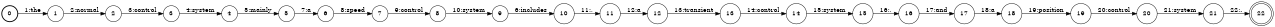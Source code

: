 digraph FST {
rankdir = LR;
size = "8.5,11";
label = "";
center = 1;
orientation = Portrait;
ranksep = "0.4";
nodesep = "0.25";
0 [label = "0", shape = circle, style = bold, fontsize = 14]
	0 -> 1 [label = "1:the", fontsize = 14];
1 [label = "1", shape = circle, style = solid, fontsize = 14]
	1 -> 2 [label = "2:normal", fontsize = 14];
2 [label = "2", shape = circle, style = solid, fontsize = 14]
	2 -> 3 [label = "3:control", fontsize = 14];
3 [label = "3", shape = circle, style = solid, fontsize = 14]
	3 -> 4 [label = "4:system", fontsize = 14];
4 [label = "4", shape = circle, style = solid, fontsize = 14]
	4 -> 5 [label = "5:mainly", fontsize = 14];
5 [label = "5", shape = circle, style = solid, fontsize = 14]
	5 -> 6 [label = "7:a", fontsize = 14];
6 [label = "6", shape = circle, style = solid, fontsize = 14]
	6 -> 7 [label = "8:speed", fontsize = 14];
7 [label = "7", shape = circle, style = solid, fontsize = 14]
	7 -> 8 [label = "9:control", fontsize = 14];
8 [label = "8", shape = circle, style = solid, fontsize = 14]
	8 -> 9 [label = "10:system", fontsize = 14];
9 [label = "9", shape = circle, style = solid, fontsize = 14]
	9 -> 10 [label = "6:includes", fontsize = 14];
10 [label = "10", shape = circle, style = solid, fontsize = 14]
	10 -> 11 [label = "11:,", fontsize = 14];
11 [label = "11", shape = circle, style = solid, fontsize = 14]
	11 -> 12 [label = "12:a", fontsize = 14];
12 [label = "12", shape = circle, style = solid, fontsize = 14]
	12 -> 13 [label = "13:transient", fontsize = 14];
13 [label = "13", shape = circle, style = solid, fontsize = 14]
	13 -> 14 [label = "14:control", fontsize = 14];
14 [label = "14", shape = circle, style = solid, fontsize = 14]
	14 -> 15 [label = "15:system", fontsize = 14];
15 [label = "15", shape = circle, style = solid, fontsize = 14]
	15 -> 16 [label = "16:,", fontsize = 14];
16 [label = "16", shape = circle, style = solid, fontsize = 14]
	16 -> 17 [label = "17:and", fontsize = 14];
17 [label = "17", shape = circle, style = solid, fontsize = 14]
	17 -> 18 [label = "18:a", fontsize = 14];
18 [label = "18", shape = circle, style = solid, fontsize = 14]
	18 -> 19 [label = "19:position", fontsize = 14];
19 [label = "19", shape = circle, style = solid, fontsize = 14]
	19 -> 20 [label = "20:control", fontsize = 14];
20 [label = "20", shape = circle, style = solid, fontsize = 14]
	20 -> 21 [label = "21:system", fontsize = 14];
21 [label = "21", shape = circle, style = solid, fontsize = 14]
	21 -> 22 [label = "22:.", fontsize = 14];
22 [label = "22", shape = doublecircle, style = solid, fontsize = 14]
}
